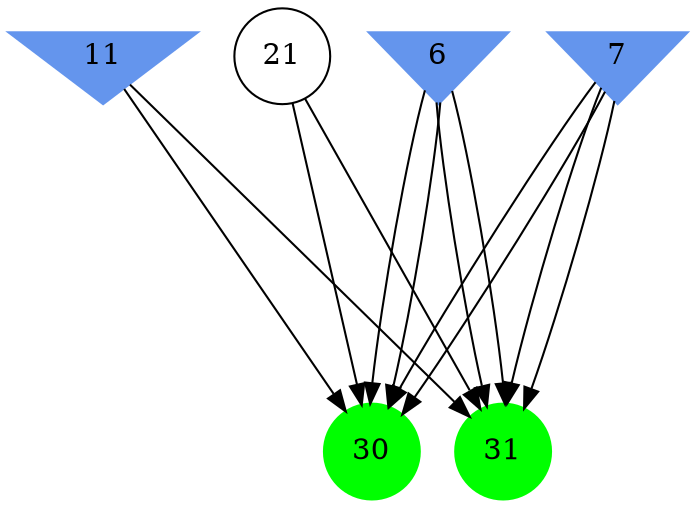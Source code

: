 digraph brain {
	ranksep=2.0;
	6 [shape=invtriangle,style=filled,color=cornflowerblue];
	7 [shape=invtriangle,style=filled,color=cornflowerblue];
	11 [shape=invtriangle,style=filled,color=cornflowerblue];
	21 [shape=circle,color=black];
	30 [shape=circle,style=filled,color=green];
	31 [shape=circle,style=filled,color=green];
	6	->	31;
	6	->	30;
	21	->	31;
	21	->	30;
	7	->	31;
	7	->	30;
	6	->	31;
	6	->	30;
	11	->	31;
	11	->	30;
	7	->	31;
	7	->	30;
	{ rank=same; 6; 7; 11; }
	{ rank=same; 21; }
	{ rank=same; 30; 31; }
}
